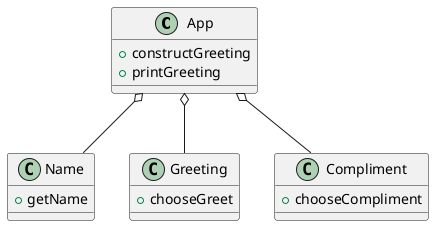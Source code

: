 
@startuml
class App{
    + constructGreeting
    + printGreeting
}
class Name{
    + getName
}
class Greeting{
    + chooseGreet
}
class Compliment{
    + chooseCompliment
}
App o-- Name
App o-- Greeting
App o-- Compliment
@enduml